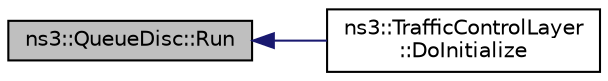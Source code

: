 digraph "ns3::QueueDisc::Run"
{
  edge [fontname="Helvetica",fontsize="10",labelfontname="Helvetica",labelfontsize="10"];
  node [fontname="Helvetica",fontsize="10",shape=record];
  rankdir="LR";
  Node1 [label="ns3::QueueDisc::Run",height=0.2,width=0.4,color="black", fillcolor="grey75", style="filled", fontcolor="black"];
  Node1 -> Node2 [dir="back",color="midnightblue",fontsize="10",style="solid"];
  Node2 [label="ns3::TrafficControlLayer\l::DoInitialize",height=0.2,width=0.4,color="black", fillcolor="white", style="filled",URL="$d1/d25/classns3_1_1TrafficControlLayer.html#ad9ba2e27ced5aa957e45effcbe71aba9"];
}
